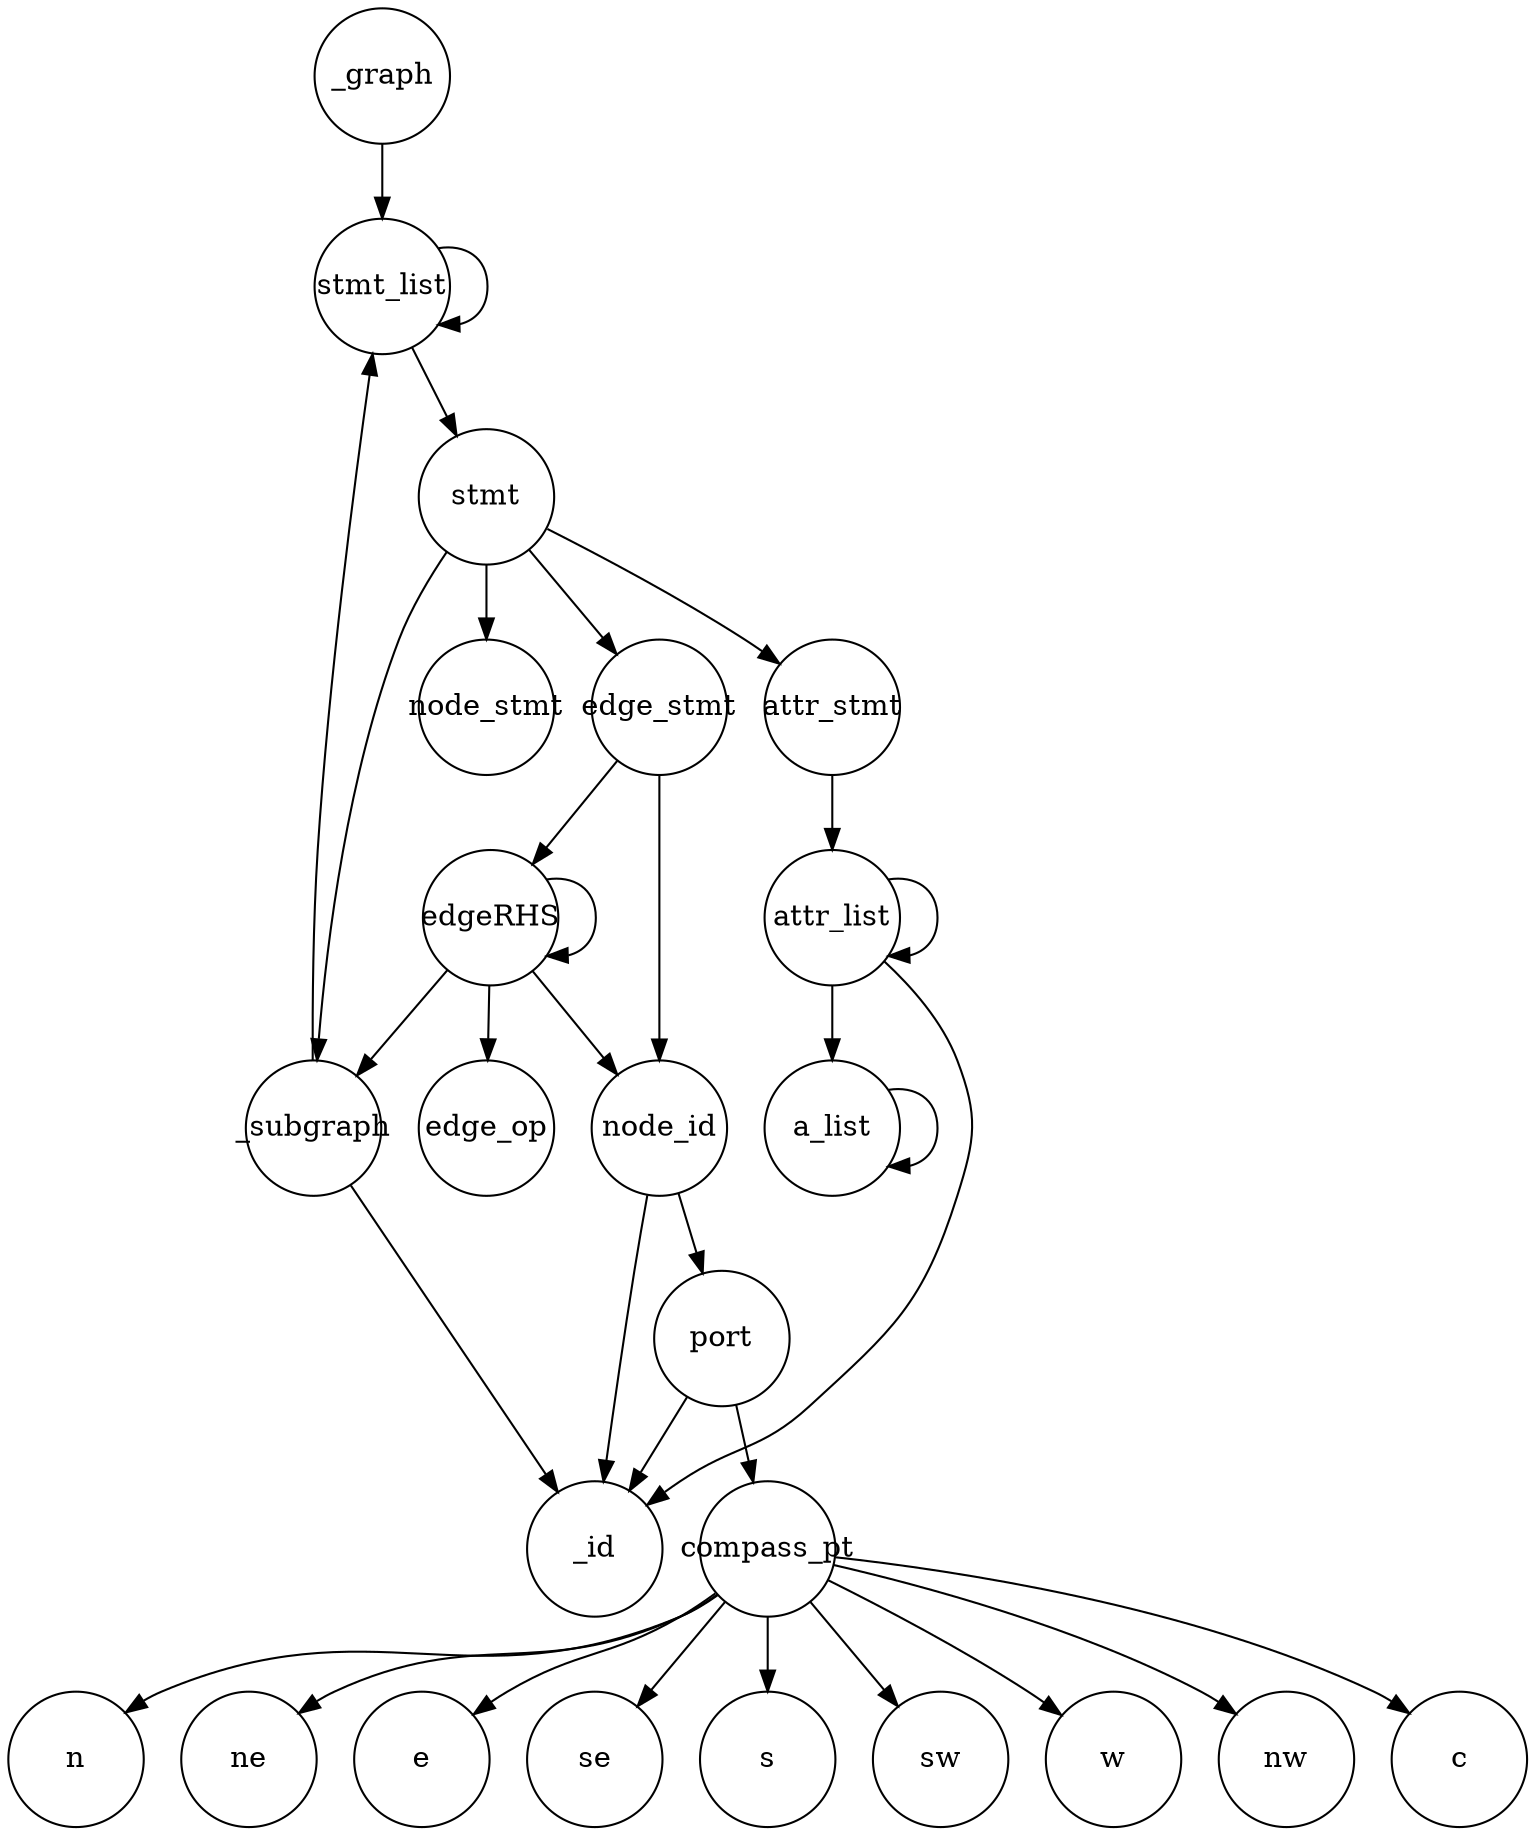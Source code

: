 digraph Grammar {

	node [ shape=circle, fixedsize=true, width=0.9 ];

	_graph;stmt_list;stmt;node_stmt;edge_stmt;attr_stmt;
	_subgraph;attr_stmt;attr_list;a_list;_id;
	node_id;edgeRHS;
	port;
	edge_op;
	compass_pt;	
	
	n;ne;e;se;s;sw;w;nw;c;

	_graph->stmt_list;
	stmt_list->stmt;
	stmt_list->stmt_list;

	stmt->node_stmt;
	stmt->edge_stmt;
	stmt->attr_stmt;	
	stmt->_subgraph;

	attr_stmt->attr_list;

	attr_list->a_list;
	attr_list->attr_list;
	attr_list->_id;
	a_list->a_list;
	
	edge_stmt->node_id;
	edge_stmt->edgeRHS;

	edgeRHS->edge_op;
	edgeRHS->node_id;
	edgeRHS->_subgraph;
	edgeRHS->edgeRHS;

	node_id->_id;
	node_id->port;

	port->_id;
	port->compass_pt;
	_subgraph->_id;
	_subgraph->stmt_list;

	compass_pt->n;
	compass_pt->ne;
	compass_pt->e;
	compass_pt->se;
	compass_pt->s;
	compass_pt->sw;
	compass_pt->w;
	compass_pt->nw;
	compass_pt->c;
}


